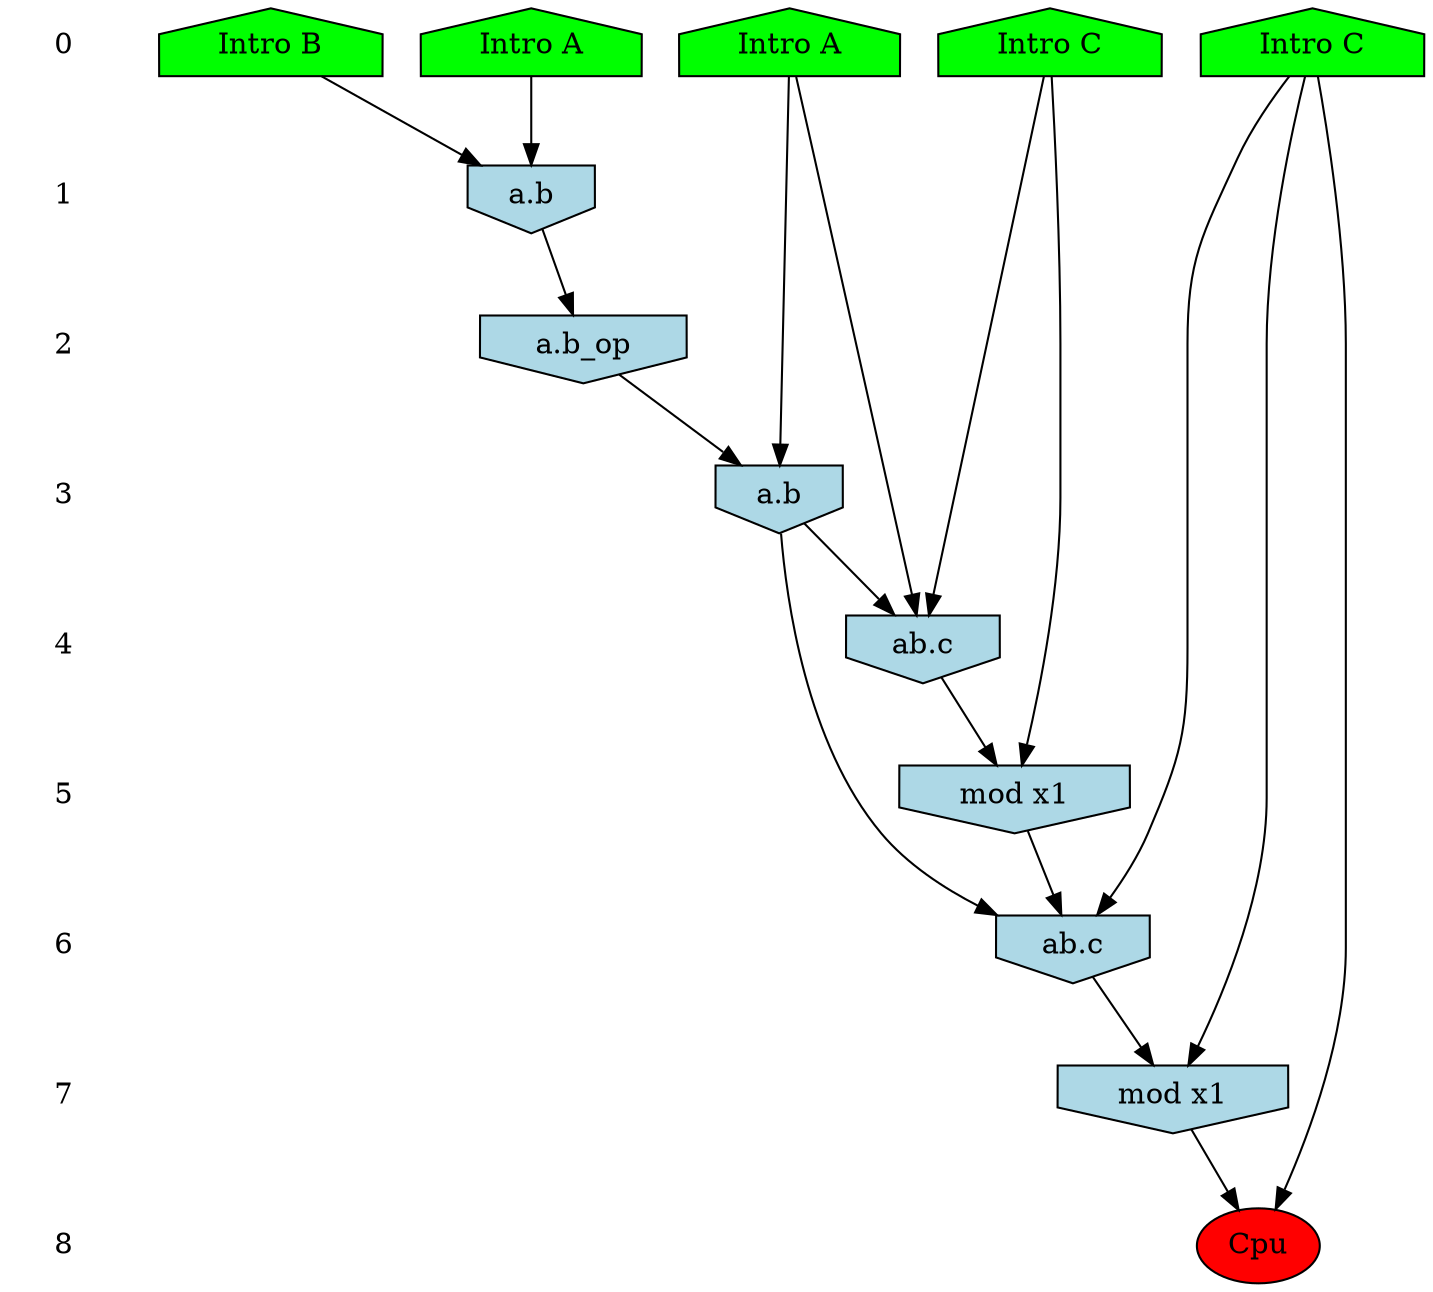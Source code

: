 /* Compression of 50 causal flows obtained in average at 1.342462E+01 t.u */
/* Compressed causal flows were: [386;484;718;746;772;798;816;1028;1170;1218;1466;1487;1506;1674;1676;1680;1801;1822;1846;1875;1889;1908;1995;2153;2175;2203;2249;2265;2266;2292;2389;2445;2483;2516;2562;2594;2648;2706;2812;2860;2966;2998;3022;3075;3214;3337;3528;3758;3872;3982] */
digraph G{
 ranksep=.5 ; 
{ rank = same ; "0" [shape=plaintext] ; node_1 [label ="Intro A", shape=house, style=filled, fillcolor=green] ;
node_2 [label ="Intro B", shape=house, style=filled, fillcolor=green] ;
node_3 [label ="Intro A", shape=house, style=filled, fillcolor=green] ;
node_4 [label ="Intro C", shape=house, style=filled, fillcolor=green] ;
node_5 [label ="Intro C", shape=house, style=filled, fillcolor=green] ;
}
{ rank = same ; "1" [shape=plaintext] ; node_6 [label="a.b", shape=invhouse, style=filled, fillcolor = lightblue] ;
}
{ rank = same ; "2" [shape=plaintext] ; node_7 [label="a.b_op", shape=invhouse, style=filled, fillcolor = lightblue] ;
}
{ rank = same ; "3" [shape=plaintext] ; node_8 [label="a.b", shape=invhouse, style=filled, fillcolor = lightblue] ;
}
{ rank = same ; "4" [shape=plaintext] ; node_9 [label="ab.c", shape=invhouse, style=filled, fillcolor = lightblue] ;
}
{ rank = same ; "5" [shape=plaintext] ; node_10 [label="mod x1", shape=invhouse, style=filled, fillcolor = lightblue] ;
}
{ rank = same ; "6" [shape=plaintext] ; node_11 [label="ab.c", shape=invhouse, style=filled, fillcolor = lightblue] ;
}
{ rank = same ; "7" [shape=plaintext] ; node_12 [label="mod x1", shape=invhouse, style=filled, fillcolor = lightblue] ;
}
{ rank = same ; "8" [shape=plaintext] ; node_13 [label ="Cpu", style=filled, fillcolor=red] ;
}
"0" -> "1" [style="invis"]; 
"1" -> "2" [style="invis"]; 
"2" -> "3" [style="invis"]; 
"3" -> "4" [style="invis"]; 
"4" -> "5" [style="invis"]; 
"5" -> "6" [style="invis"]; 
"6" -> "7" [style="invis"]; 
"7" -> "8" [style="invis"]; 
node_1 -> node_6
node_2 -> node_6
node_6 -> node_7
node_3 -> node_8
node_7 -> node_8
node_3 -> node_9
node_5 -> node_9
node_8 -> node_9
node_5 -> node_10
node_9 -> node_10
node_4 -> node_11
node_8 -> node_11
node_10 -> node_11
node_4 -> node_12
node_11 -> node_12
node_4 -> node_13
node_12 -> node_13
}
/*
 Dot generation time: 0.000086
*/